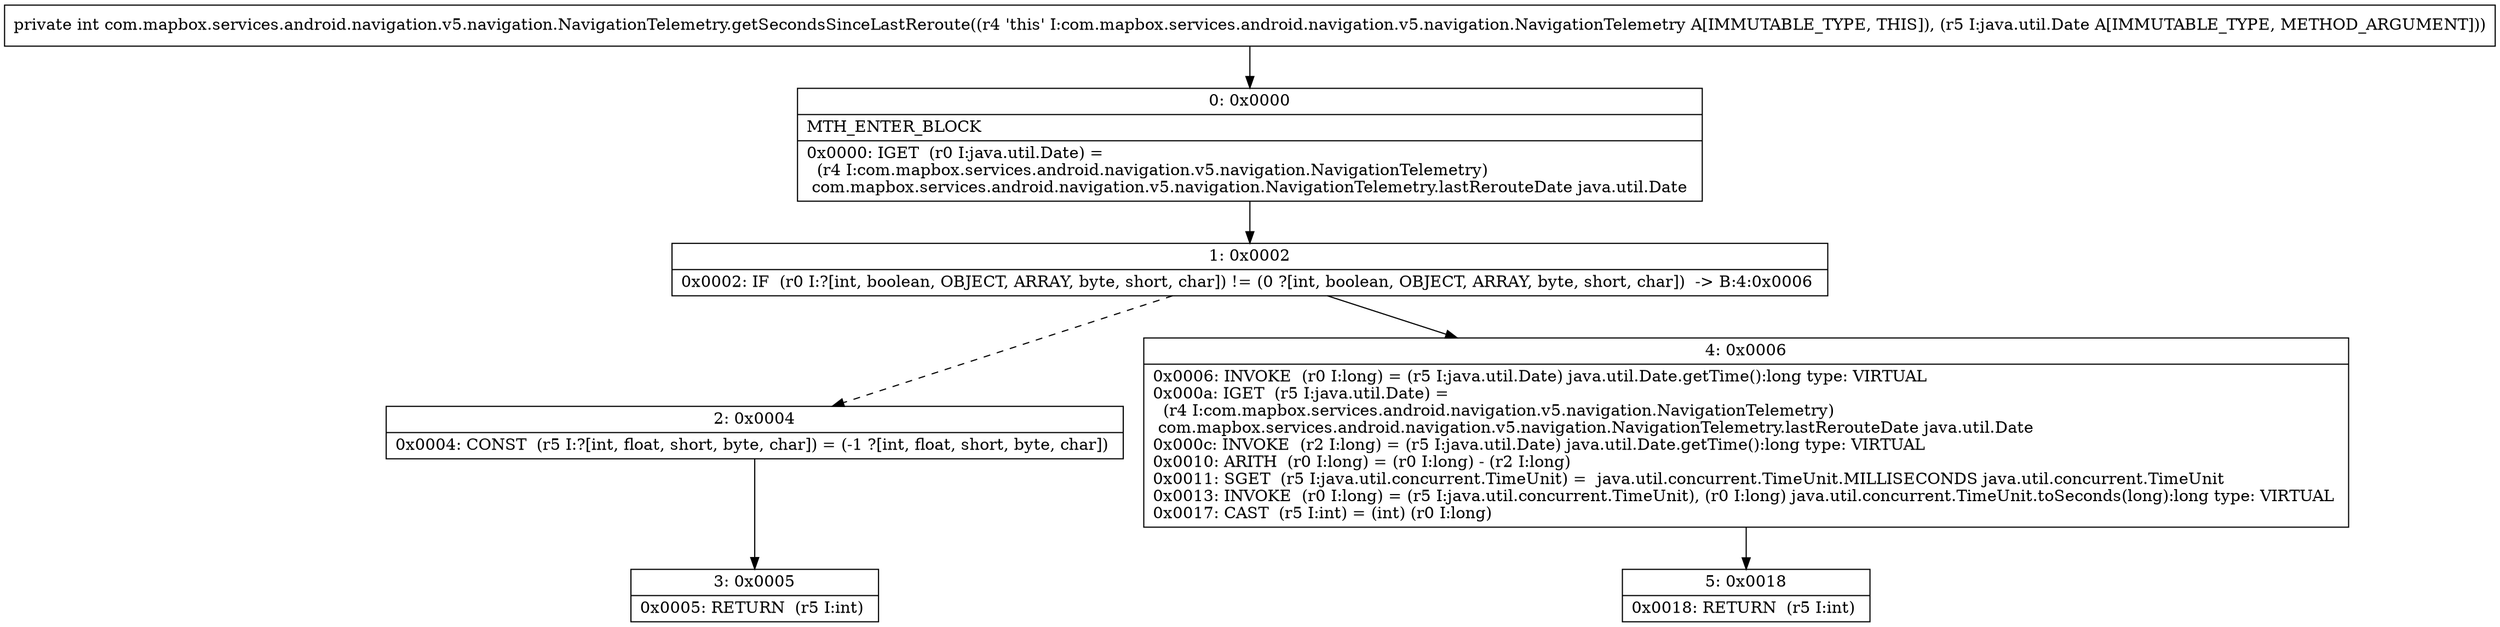 digraph "CFG forcom.mapbox.services.android.navigation.v5.navigation.NavigationTelemetry.getSecondsSinceLastReroute(Ljava\/util\/Date;)I" {
Node_0 [shape=record,label="{0\:\ 0x0000|MTH_ENTER_BLOCK\l|0x0000: IGET  (r0 I:java.util.Date) = \l  (r4 I:com.mapbox.services.android.navigation.v5.navigation.NavigationTelemetry)\l com.mapbox.services.android.navigation.v5.navigation.NavigationTelemetry.lastRerouteDate java.util.Date \l}"];
Node_1 [shape=record,label="{1\:\ 0x0002|0x0002: IF  (r0 I:?[int, boolean, OBJECT, ARRAY, byte, short, char]) != (0 ?[int, boolean, OBJECT, ARRAY, byte, short, char])  \-\> B:4:0x0006 \l}"];
Node_2 [shape=record,label="{2\:\ 0x0004|0x0004: CONST  (r5 I:?[int, float, short, byte, char]) = (\-1 ?[int, float, short, byte, char]) \l}"];
Node_3 [shape=record,label="{3\:\ 0x0005|0x0005: RETURN  (r5 I:int) \l}"];
Node_4 [shape=record,label="{4\:\ 0x0006|0x0006: INVOKE  (r0 I:long) = (r5 I:java.util.Date) java.util.Date.getTime():long type: VIRTUAL \l0x000a: IGET  (r5 I:java.util.Date) = \l  (r4 I:com.mapbox.services.android.navigation.v5.navigation.NavigationTelemetry)\l com.mapbox.services.android.navigation.v5.navigation.NavigationTelemetry.lastRerouteDate java.util.Date \l0x000c: INVOKE  (r2 I:long) = (r5 I:java.util.Date) java.util.Date.getTime():long type: VIRTUAL \l0x0010: ARITH  (r0 I:long) = (r0 I:long) \- (r2 I:long) \l0x0011: SGET  (r5 I:java.util.concurrent.TimeUnit) =  java.util.concurrent.TimeUnit.MILLISECONDS java.util.concurrent.TimeUnit \l0x0013: INVOKE  (r0 I:long) = (r5 I:java.util.concurrent.TimeUnit), (r0 I:long) java.util.concurrent.TimeUnit.toSeconds(long):long type: VIRTUAL \l0x0017: CAST  (r5 I:int) = (int) (r0 I:long) \l}"];
Node_5 [shape=record,label="{5\:\ 0x0018|0x0018: RETURN  (r5 I:int) \l}"];
MethodNode[shape=record,label="{private int com.mapbox.services.android.navigation.v5.navigation.NavigationTelemetry.getSecondsSinceLastReroute((r4 'this' I:com.mapbox.services.android.navigation.v5.navigation.NavigationTelemetry A[IMMUTABLE_TYPE, THIS]), (r5 I:java.util.Date A[IMMUTABLE_TYPE, METHOD_ARGUMENT])) }"];
MethodNode -> Node_0;
Node_0 -> Node_1;
Node_1 -> Node_2[style=dashed];
Node_1 -> Node_4;
Node_2 -> Node_3;
Node_4 -> Node_5;
}

